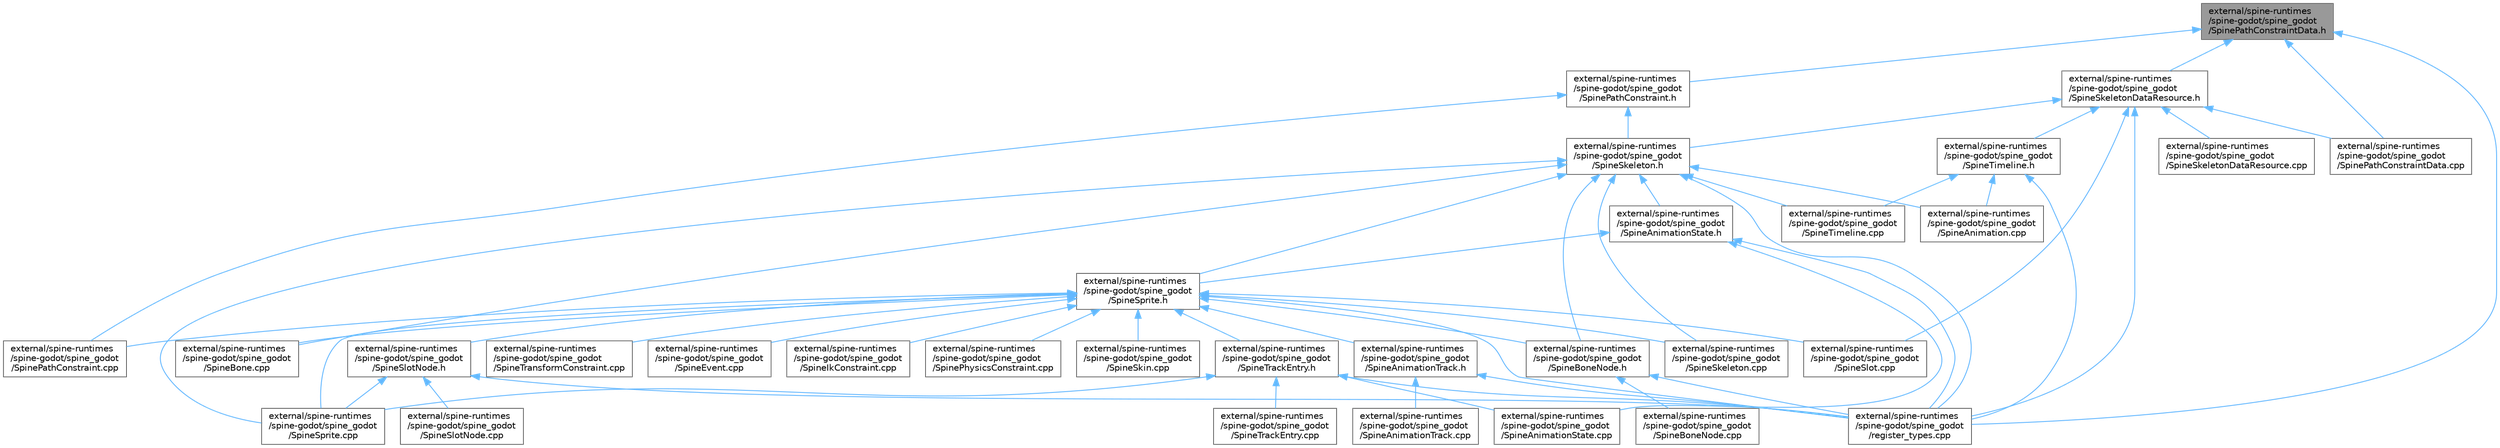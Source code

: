 digraph "external/spine-runtimes/spine-godot/spine_godot/SpinePathConstraintData.h"
{
 // LATEX_PDF_SIZE
  bgcolor="transparent";
  edge [fontname=Helvetica,fontsize=10,labelfontname=Helvetica,labelfontsize=10];
  node [fontname=Helvetica,fontsize=10,shape=box,height=0.2,width=0.4];
  Node1 [id="Node000001",label="external/spine-runtimes\l/spine-godot/spine_godot\l/SpinePathConstraintData.h",height=0.2,width=0.4,color="gray40", fillcolor="grey60", style="filled", fontcolor="black",tooltip=" "];
  Node1 -> Node2 [id="edge1_Node000001_Node000002",dir="back",color="steelblue1",style="solid",tooltip=" "];
  Node2 [id="Node000002",label="external/spine-runtimes\l/spine-godot/spine_godot\l/SpinePathConstraint.h",height=0.2,width=0.4,color="grey40", fillcolor="white", style="filled",URL="$_spine_path_constraint_8h.html",tooltip=" "];
  Node2 -> Node3 [id="edge2_Node000002_Node000003",dir="back",color="steelblue1",style="solid",tooltip=" "];
  Node3 [id="Node000003",label="external/spine-runtimes\l/spine-godot/spine_godot\l/SpinePathConstraint.cpp",height=0.2,width=0.4,color="grey40", fillcolor="white", style="filled",URL="$_spine_path_constraint_8cpp.html",tooltip=" "];
  Node2 -> Node4 [id="edge3_Node000002_Node000004",dir="back",color="steelblue1",style="solid",tooltip=" "];
  Node4 [id="Node000004",label="external/spine-runtimes\l/spine-godot/spine_godot\l/SpineSkeleton.h",height=0.2,width=0.4,color="grey40", fillcolor="white", style="filled",URL="$_spine_skeleton_8h.html",tooltip=" "];
  Node4 -> Node5 [id="edge4_Node000004_Node000005",dir="back",color="steelblue1",style="solid",tooltip=" "];
  Node5 [id="Node000005",label="external/spine-runtimes\l/spine-godot/spine_godot\l/SpineAnimation.cpp",height=0.2,width=0.4,color="grey40", fillcolor="white", style="filled",URL="$_spine_animation_8cpp.html",tooltip=" "];
  Node4 -> Node6 [id="edge5_Node000004_Node000006",dir="back",color="steelblue1",style="solid",tooltip=" "];
  Node6 [id="Node000006",label="external/spine-runtimes\l/spine-godot/spine_godot\l/SpineAnimationState.h",height=0.2,width=0.4,color="grey40", fillcolor="white", style="filled",URL="$_spine_animation_state_8h.html",tooltip=" "];
  Node6 -> Node7 [id="edge6_Node000006_Node000007",dir="back",color="steelblue1",style="solid",tooltip=" "];
  Node7 [id="Node000007",label="external/spine-runtimes\l/spine-godot/spine_godot\l/SpineAnimationState.cpp",height=0.2,width=0.4,color="grey40", fillcolor="white", style="filled",URL="$_spine_animation_state_8cpp.html",tooltip=" "];
  Node6 -> Node8 [id="edge7_Node000006_Node000008",dir="back",color="steelblue1",style="solid",tooltip=" "];
  Node8 [id="Node000008",label="external/spine-runtimes\l/spine-godot/spine_godot\l/SpineSprite.h",height=0.2,width=0.4,color="grey40", fillcolor="white", style="filled",URL="$_spine_sprite_8h.html",tooltip=" "];
  Node8 -> Node9 [id="edge8_Node000008_Node000009",dir="back",color="steelblue1",style="solid",tooltip=" "];
  Node9 [id="Node000009",label="external/spine-runtimes\l/spine-godot/spine_godot\l/SpineAnimationTrack.h",height=0.2,width=0.4,color="grey40", fillcolor="white", style="filled",URL="$_spine_animation_track_8h.html",tooltip=" "];
  Node9 -> Node10 [id="edge9_Node000009_Node000010",dir="back",color="steelblue1",style="solid",tooltip=" "];
  Node10 [id="Node000010",label="external/spine-runtimes\l/spine-godot/spine_godot\l/SpineAnimationTrack.cpp",height=0.2,width=0.4,color="grey40", fillcolor="white", style="filled",URL="$_spine_animation_track_8cpp.html",tooltip=" "];
  Node9 -> Node11 [id="edge10_Node000009_Node000011",dir="back",color="steelblue1",style="solid",tooltip=" "];
  Node11 [id="Node000011",label="external/spine-runtimes\l/spine-godot/spine_godot\l/register_types.cpp",height=0.2,width=0.4,color="grey40", fillcolor="white", style="filled",URL="$register__types_8cpp.html",tooltip=" "];
  Node8 -> Node12 [id="edge11_Node000008_Node000012",dir="back",color="steelblue1",style="solid",tooltip=" "];
  Node12 [id="Node000012",label="external/spine-runtimes\l/spine-godot/spine_godot\l/SpineBone.cpp",height=0.2,width=0.4,color="grey40", fillcolor="white", style="filled",URL="$_spine_bone_8cpp.html",tooltip=" "];
  Node8 -> Node13 [id="edge12_Node000008_Node000013",dir="back",color="steelblue1",style="solid",tooltip=" "];
  Node13 [id="Node000013",label="external/spine-runtimes\l/spine-godot/spine_godot\l/SpineBoneNode.h",height=0.2,width=0.4,color="grey40", fillcolor="white", style="filled",URL="$_spine_bone_node_8h.html",tooltip=" "];
  Node13 -> Node14 [id="edge13_Node000013_Node000014",dir="back",color="steelblue1",style="solid",tooltip=" "];
  Node14 [id="Node000014",label="external/spine-runtimes\l/spine-godot/spine_godot\l/SpineBoneNode.cpp",height=0.2,width=0.4,color="grey40", fillcolor="white", style="filled",URL="$_spine_bone_node_8cpp.html",tooltip=" "];
  Node13 -> Node11 [id="edge14_Node000013_Node000011",dir="back",color="steelblue1",style="solid",tooltip=" "];
  Node8 -> Node15 [id="edge15_Node000008_Node000015",dir="back",color="steelblue1",style="solid",tooltip=" "];
  Node15 [id="Node000015",label="external/spine-runtimes\l/spine-godot/spine_godot\l/SpineEvent.cpp",height=0.2,width=0.4,color="grey40", fillcolor="white", style="filled",URL="$_spine_event_8cpp.html",tooltip=" "];
  Node8 -> Node16 [id="edge16_Node000008_Node000016",dir="back",color="steelblue1",style="solid",tooltip=" "];
  Node16 [id="Node000016",label="external/spine-runtimes\l/spine-godot/spine_godot\l/SpineIkConstraint.cpp",height=0.2,width=0.4,color="grey40", fillcolor="white", style="filled",URL="$_spine_ik_constraint_8cpp.html",tooltip=" "];
  Node8 -> Node3 [id="edge17_Node000008_Node000003",dir="back",color="steelblue1",style="solid",tooltip=" "];
  Node8 -> Node17 [id="edge18_Node000008_Node000017",dir="back",color="steelblue1",style="solid",tooltip=" "];
  Node17 [id="Node000017",label="external/spine-runtimes\l/spine-godot/spine_godot\l/SpinePhysicsConstraint.cpp",height=0.2,width=0.4,color="grey40", fillcolor="white", style="filled",URL="$_spine_physics_constraint_8cpp.html",tooltip=" "];
  Node8 -> Node18 [id="edge19_Node000008_Node000018",dir="back",color="steelblue1",style="solid",tooltip=" "];
  Node18 [id="Node000018",label="external/spine-runtimes\l/spine-godot/spine_godot\l/SpineSkeleton.cpp",height=0.2,width=0.4,color="grey40", fillcolor="white", style="filled",URL="$_spine_skeleton_8cpp.html",tooltip=" "];
  Node8 -> Node19 [id="edge20_Node000008_Node000019",dir="back",color="steelblue1",style="solid",tooltip=" "];
  Node19 [id="Node000019",label="external/spine-runtimes\l/spine-godot/spine_godot\l/SpineSkin.cpp",height=0.2,width=0.4,color="grey40", fillcolor="white", style="filled",URL="$_spine_skin_8cpp.html",tooltip=" "];
  Node8 -> Node20 [id="edge21_Node000008_Node000020",dir="back",color="steelblue1",style="solid",tooltip=" "];
  Node20 [id="Node000020",label="external/spine-runtimes\l/spine-godot/spine_godot\l/SpineSlot.cpp",height=0.2,width=0.4,color="grey40", fillcolor="white", style="filled",URL="$_spine_slot_8cpp.html",tooltip=" "];
  Node8 -> Node21 [id="edge22_Node000008_Node000021",dir="back",color="steelblue1",style="solid",tooltip=" "];
  Node21 [id="Node000021",label="external/spine-runtimes\l/spine-godot/spine_godot\l/SpineSlotNode.h",height=0.2,width=0.4,color="grey40", fillcolor="white", style="filled",URL="$_spine_slot_node_8h.html",tooltip=" "];
  Node21 -> Node22 [id="edge23_Node000021_Node000022",dir="back",color="steelblue1",style="solid",tooltip=" "];
  Node22 [id="Node000022",label="external/spine-runtimes\l/spine-godot/spine_godot\l/SpineSlotNode.cpp",height=0.2,width=0.4,color="grey40", fillcolor="white", style="filled",URL="$_spine_slot_node_8cpp.html",tooltip=" "];
  Node21 -> Node23 [id="edge24_Node000021_Node000023",dir="back",color="steelblue1",style="solid",tooltip=" "];
  Node23 [id="Node000023",label="external/spine-runtimes\l/spine-godot/spine_godot\l/SpineSprite.cpp",height=0.2,width=0.4,color="grey40", fillcolor="white", style="filled",URL="$_spine_sprite_8cpp.html",tooltip=" "];
  Node21 -> Node11 [id="edge25_Node000021_Node000011",dir="back",color="steelblue1",style="solid",tooltip=" "];
  Node8 -> Node23 [id="edge26_Node000008_Node000023",dir="back",color="steelblue1",style="solid",tooltip=" "];
  Node8 -> Node24 [id="edge27_Node000008_Node000024",dir="back",color="steelblue1",style="solid",tooltip=" "];
  Node24 [id="Node000024",label="external/spine-runtimes\l/spine-godot/spine_godot\l/SpineTrackEntry.h",height=0.2,width=0.4,color="grey40", fillcolor="white", style="filled",URL="$_spine_track_entry_8h.html",tooltip=" "];
  Node24 -> Node7 [id="edge28_Node000024_Node000007",dir="back",color="steelblue1",style="solid",tooltip=" "];
  Node24 -> Node23 [id="edge29_Node000024_Node000023",dir="back",color="steelblue1",style="solid",tooltip=" "];
  Node24 -> Node25 [id="edge30_Node000024_Node000025",dir="back",color="steelblue1",style="solid",tooltip=" "];
  Node25 [id="Node000025",label="external/spine-runtimes\l/spine-godot/spine_godot\l/SpineTrackEntry.cpp",height=0.2,width=0.4,color="grey40", fillcolor="white", style="filled",URL="$_spine_track_entry_8cpp.html",tooltip=" "];
  Node24 -> Node11 [id="edge31_Node000024_Node000011",dir="back",color="steelblue1",style="solid",tooltip=" "];
  Node8 -> Node26 [id="edge32_Node000008_Node000026",dir="back",color="steelblue1",style="solid",tooltip=" "];
  Node26 [id="Node000026",label="external/spine-runtimes\l/spine-godot/spine_godot\l/SpineTransformConstraint.cpp",height=0.2,width=0.4,color="grey40", fillcolor="white", style="filled",URL="$_spine_transform_constraint_8cpp.html",tooltip=" "];
  Node8 -> Node11 [id="edge33_Node000008_Node000011",dir="back",color="steelblue1",style="solid",tooltip=" "];
  Node6 -> Node11 [id="edge34_Node000006_Node000011",dir="back",color="steelblue1",style="solid",tooltip=" "];
  Node4 -> Node12 [id="edge35_Node000004_Node000012",dir="back",color="steelblue1",style="solid",tooltip=" "];
  Node4 -> Node13 [id="edge36_Node000004_Node000013",dir="back",color="steelblue1",style="solid",tooltip=" "];
  Node4 -> Node18 [id="edge37_Node000004_Node000018",dir="back",color="steelblue1",style="solid",tooltip=" "];
  Node4 -> Node23 [id="edge38_Node000004_Node000023",dir="back",color="steelblue1",style="solid",tooltip=" "];
  Node4 -> Node8 [id="edge39_Node000004_Node000008",dir="back",color="steelblue1",style="solid",tooltip=" "];
  Node4 -> Node27 [id="edge40_Node000004_Node000027",dir="back",color="steelblue1",style="solid",tooltip=" "];
  Node27 [id="Node000027",label="external/spine-runtimes\l/spine-godot/spine_godot\l/SpineTimeline.cpp",height=0.2,width=0.4,color="grey40", fillcolor="white", style="filled",URL="$_spine_timeline_8cpp.html",tooltip=" "];
  Node4 -> Node11 [id="edge41_Node000004_Node000011",dir="back",color="steelblue1",style="solid",tooltip=" "];
  Node1 -> Node28 [id="edge42_Node000001_Node000028",dir="back",color="steelblue1",style="solid",tooltip=" "];
  Node28 [id="Node000028",label="external/spine-runtimes\l/spine-godot/spine_godot\l/SpinePathConstraintData.cpp",height=0.2,width=0.4,color="grey40", fillcolor="white", style="filled",URL="$_spine_path_constraint_data_8cpp.html",tooltip=" "];
  Node1 -> Node29 [id="edge43_Node000001_Node000029",dir="back",color="steelblue1",style="solid",tooltip=" "];
  Node29 [id="Node000029",label="external/spine-runtimes\l/spine-godot/spine_godot\l/SpineSkeletonDataResource.h",height=0.2,width=0.4,color="grey40", fillcolor="white", style="filled",URL="$_spine_skeleton_data_resource_8h.html",tooltip=" "];
  Node29 -> Node28 [id="edge44_Node000029_Node000028",dir="back",color="steelblue1",style="solid",tooltip=" "];
  Node29 -> Node4 [id="edge45_Node000029_Node000004",dir="back",color="steelblue1",style="solid",tooltip=" "];
  Node29 -> Node30 [id="edge46_Node000029_Node000030",dir="back",color="steelblue1",style="solid",tooltip=" "];
  Node30 [id="Node000030",label="external/spine-runtimes\l/spine-godot/spine_godot\l/SpineSkeletonDataResource.cpp",height=0.2,width=0.4,color="grey40", fillcolor="white", style="filled",URL="$_spine_skeleton_data_resource_8cpp.html",tooltip=" "];
  Node29 -> Node20 [id="edge47_Node000029_Node000020",dir="back",color="steelblue1",style="solid",tooltip=" "];
  Node29 -> Node31 [id="edge48_Node000029_Node000031",dir="back",color="steelblue1",style="solid",tooltip=" "];
  Node31 [id="Node000031",label="external/spine-runtimes\l/spine-godot/spine_godot\l/SpineTimeline.h",height=0.2,width=0.4,color="grey40", fillcolor="white", style="filled",URL="$_spine_timeline_8h.html",tooltip=" "];
  Node31 -> Node5 [id="edge49_Node000031_Node000005",dir="back",color="steelblue1",style="solid",tooltip=" "];
  Node31 -> Node27 [id="edge50_Node000031_Node000027",dir="back",color="steelblue1",style="solid",tooltip=" "];
  Node31 -> Node11 [id="edge51_Node000031_Node000011",dir="back",color="steelblue1",style="solid",tooltip=" "];
  Node29 -> Node11 [id="edge52_Node000029_Node000011",dir="back",color="steelblue1",style="solid",tooltip=" "];
  Node1 -> Node11 [id="edge53_Node000001_Node000011",dir="back",color="steelblue1",style="solid",tooltip=" "];
}
